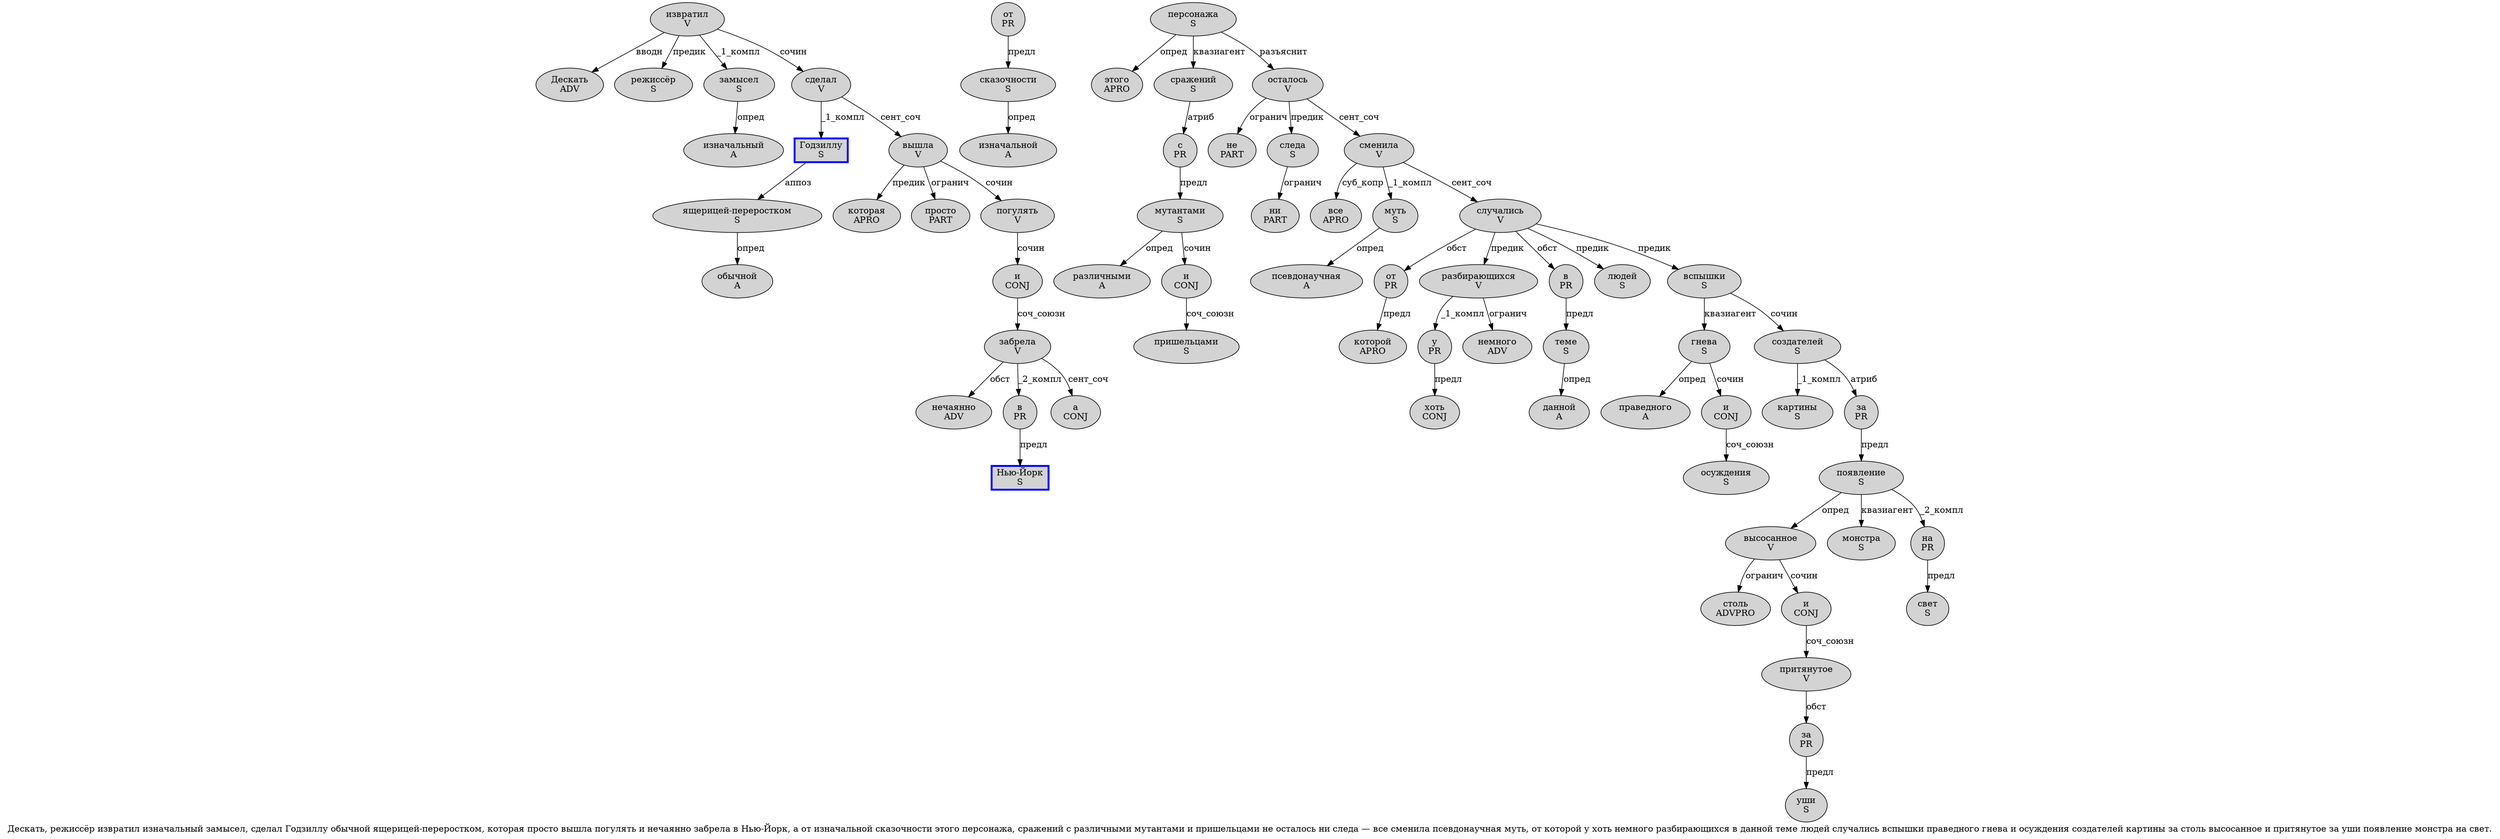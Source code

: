 digraph SENTENCE_4579 {
	graph [label="Дескать, режиссёр извратил изначальный замысел, сделал Годзиллу обычной ящерицей-переростком, которая просто вышла погулять и нечаянно забрела в Нью-Йорк, а от изначальной сказочности этого персонажа, сражений с различными мутантами и пришельцами не осталось ни следа — все сменила псевдонаучная муть, от которой у хоть немного разбирающихся в данной теме людей случались вспышки праведного гнева и осуждения создателей картины за столь высосанное и притянутое за уши появление монстра на свет."]
	node [style=filled]
		0 [label="Дескать
ADV" color="" fillcolor=lightgray penwidth=1 shape=ellipse]
		2 [label="режиссёр
S" color="" fillcolor=lightgray penwidth=1 shape=ellipse]
		3 [label="извратил
V" color="" fillcolor=lightgray penwidth=1 shape=ellipse]
		4 [label="изначальный
A" color="" fillcolor=lightgray penwidth=1 shape=ellipse]
		5 [label="замысел
S" color="" fillcolor=lightgray penwidth=1 shape=ellipse]
		7 [label="сделал
V" color="" fillcolor=lightgray penwidth=1 shape=ellipse]
		8 [label="Годзиллу
S" color=blue fillcolor=lightgray penwidth=3 shape=box]
		9 [label="обычной
A" color="" fillcolor=lightgray penwidth=1 shape=ellipse]
		10 [label="ящерицей-переростком
S" color="" fillcolor=lightgray penwidth=1 shape=ellipse]
		12 [label="которая
APRO" color="" fillcolor=lightgray penwidth=1 shape=ellipse]
		13 [label="просто
PART" color="" fillcolor=lightgray penwidth=1 shape=ellipse]
		14 [label="вышла
V" color="" fillcolor=lightgray penwidth=1 shape=ellipse]
		15 [label="погулять
V" color="" fillcolor=lightgray penwidth=1 shape=ellipse]
		16 [label="и
CONJ" color="" fillcolor=lightgray penwidth=1 shape=ellipse]
		17 [label="нечаянно
ADV" color="" fillcolor=lightgray penwidth=1 shape=ellipse]
		18 [label="забрела
V" color="" fillcolor=lightgray penwidth=1 shape=ellipse]
		19 [label="в
PR" color="" fillcolor=lightgray penwidth=1 shape=ellipse]
		20 [label="Нью-Йорк
S" color=blue fillcolor=lightgray penwidth=3 shape=box]
		22 [label="а
CONJ" color="" fillcolor=lightgray penwidth=1 shape=ellipse]
		23 [label="от
PR" color="" fillcolor=lightgray penwidth=1 shape=ellipse]
		24 [label="изначальной
A" color="" fillcolor=lightgray penwidth=1 shape=ellipse]
		25 [label="сказочности
S" color="" fillcolor=lightgray penwidth=1 shape=ellipse]
		26 [label="этого
APRO" color="" fillcolor=lightgray penwidth=1 shape=ellipse]
		27 [label="персонажа
S" color="" fillcolor=lightgray penwidth=1 shape=ellipse]
		29 [label="сражений
S" color="" fillcolor=lightgray penwidth=1 shape=ellipse]
		30 [label="с
PR" color="" fillcolor=lightgray penwidth=1 shape=ellipse]
		31 [label="различными
A" color="" fillcolor=lightgray penwidth=1 shape=ellipse]
		32 [label="мутантами
S" color="" fillcolor=lightgray penwidth=1 shape=ellipse]
		33 [label="и
CONJ" color="" fillcolor=lightgray penwidth=1 shape=ellipse]
		34 [label="пришельцами
S" color="" fillcolor=lightgray penwidth=1 shape=ellipse]
		35 [label="не
PART" color="" fillcolor=lightgray penwidth=1 shape=ellipse]
		36 [label="осталось
V" color="" fillcolor=lightgray penwidth=1 shape=ellipse]
		37 [label="ни
PART" color="" fillcolor=lightgray penwidth=1 shape=ellipse]
		38 [label="следа
S" color="" fillcolor=lightgray penwidth=1 shape=ellipse]
		40 [label="все
APRO" color="" fillcolor=lightgray penwidth=1 shape=ellipse]
		41 [label="сменила
V" color="" fillcolor=lightgray penwidth=1 shape=ellipse]
		42 [label="псевдонаучная
A" color="" fillcolor=lightgray penwidth=1 shape=ellipse]
		43 [label="муть
S" color="" fillcolor=lightgray penwidth=1 shape=ellipse]
		45 [label="от
PR" color="" fillcolor=lightgray penwidth=1 shape=ellipse]
		46 [label="которой
APRO" color="" fillcolor=lightgray penwidth=1 shape=ellipse]
		47 [label="у
PR" color="" fillcolor=lightgray penwidth=1 shape=ellipse]
		48 [label="хоть
CONJ" color="" fillcolor=lightgray penwidth=1 shape=ellipse]
		49 [label="немного
ADV" color="" fillcolor=lightgray penwidth=1 shape=ellipse]
		50 [label="разбирающихся
V" color="" fillcolor=lightgray penwidth=1 shape=ellipse]
		51 [label="в
PR" color="" fillcolor=lightgray penwidth=1 shape=ellipse]
		52 [label="данной
A" color="" fillcolor=lightgray penwidth=1 shape=ellipse]
		53 [label="теме
S" color="" fillcolor=lightgray penwidth=1 shape=ellipse]
		54 [label="людей
S" color="" fillcolor=lightgray penwidth=1 shape=ellipse]
		55 [label="случались
V" color="" fillcolor=lightgray penwidth=1 shape=ellipse]
		56 [label="вспышки
S" color="" fillcolor=lightgray penwidth=1 shape=ellipse]
		57 [label="праведного
A" color="" fillcolor=lightgray penwidth=1 shape=ellipse]
		58 [label="гнева
S" color="" fillcolor=lightgray penwidth=1 shape=ellipse]
		59 [label="и
CONJ" color="" fillcolor=lightgray penwidth=1 shape=ellipse]
		60 [label="осуждения
S" color="" fillcolor=lightgray penwidth=1 shape=ellipse]
		61 [label="создателей
S" color="" fillcolor=lightgray penwidth=1 shape=ellipse]
		62 [label="картины
S" color="" fillcolor=lightgray penwidth=1 shape=ellipse]
		63 [label="за
PR" color="" fillcolor=lightgray penwidth=1 shape=ellipse]
		64 [label="столь
ADVPRO" color="" fillcolor=lightgray penwidth=1 shape=ellipse]
		65 [label="высосанное
V" color="" fillcolor=lightgray penwidth=1 shape=ellipse]
		66 [label="и
CONJ" color="" fillcolor=lightgray penwidth=1 shape=ellipse]
		67 [label="притянутое
V" color="" fillcolor=lightgray penwidth=1 shape=ellipse]
		68 [label="за
PR" color="" fillcolor=lightgray penwidth=1 shape=ellipse]
		69 [label="уши
S" color="" fillcolor=lightgray penwidth=1 shape=ellipse]
		70 [label="появление
S" color="" fillcolor=lightgray penwidth=1 shape=ellipse]
		71 [label="монстра
S" color="" fillcolor=lightgray penwidth=1 shape=ellipse]
		72 [label="на
PR" color="" fillcolor=lightgray penwidth=1 shape=ellipse]
		73 [label="свет
S" color="" fillcolor=lightgray penwidth=1 shape=ellipse]
			7 -> 8 [label="_1_компл"]
			7 -> 14 [label="сент_соч"]
			16 -> 18 [label="соч_союзн"]
			50 -> 47 [label="_1_компл"]
			50 -> 49 [label="огранич"]
			10 -> 9 [label="опред"]
			19 -> 20 [label="предл"]
			66 -> 67 [label="соч_союзн"]
			30 -> 32 [label="предл"]
			25 -> 24 [label="опред"]
			36 -> 35 [label="огранич"]
			36 -> 38 [label="предик"]
			36 -> 41 [label="сент_соч"]
			55 -> 45 [label="обст"]
			55 -> 50 [label="предик"]
			55 -> 51 [label="обст"]
			55 -> 54 [label="предик"]
			55 -> 56 [label="предик"]
			65 -> 64 [label="огранич"]
			65 -> 66 [label="сочин"]
			29 -> 30 [label="атриб"]
			38 -> 37 [label="огранич"]
			47 -> 48 [label="предл"]
			41 -> 40 [label="суб_копр"]
			41 -> 43 [label="_1_компл"]
			41 -> 55 [label="сент_соч"]
			43 -> 42 [label="опред"]
			58 -> 57 [label="опред"]
			58 -> 59 [label="сочин"]
			45 -> 46 [label="предл"]
			61 -> 62 [label="_1_компл"]
			61 -> 63 [label="атриб"]
			33 -> 34 [label="соч_союзн"]
			70 -> 65 [label="опред"]
			70 -> 71 [label="квазиагент"]
			70 -> 72 [label="_2_компл"]
			56 -> 58 [label="квазиагент"]
			56 -> 61 [label="сочин"]
			8 -> 10 [label="аппоз"]
			53 -> 52 [label="опред"]
			67 -> 68 [label="обст"]
			27 -> 26 [label="опред"]
			27 -> 29 [label="квазиагент"]
			27 -> 36 [label="разъяснит"]
			51 -> 53 [label="предл"]
			63 -> 70 [label="предл"]
			5 -> 4 [label="опред"]
			32 -> 31 [label="опред"]
			32 -> 33 [label="сочин"]
			3 -> 0 [label="вводн"]
			3 -> 2 [label="предик"]
			3 -> 5 [label="_1_компл"]
			3 -> 7 [label="сочин"]
			23 -> 25 [label="предл"]
			18 -> 17 [label="обст"]
			18 -> 19 [label="_2_компл"]
			18 -> 22 [label="сент_соч"]
			14 -> 12 [label="предик"]
			14 -> 13 [label="огранич"]
			14 -> 15 [label="сочин"]
			72 -> 73 [label="предл"]
			68 -> 69 [label="предл"]
			59 -> 60 [label="соч_союзн"]
			15 -> 16 [label="сочин"]
}